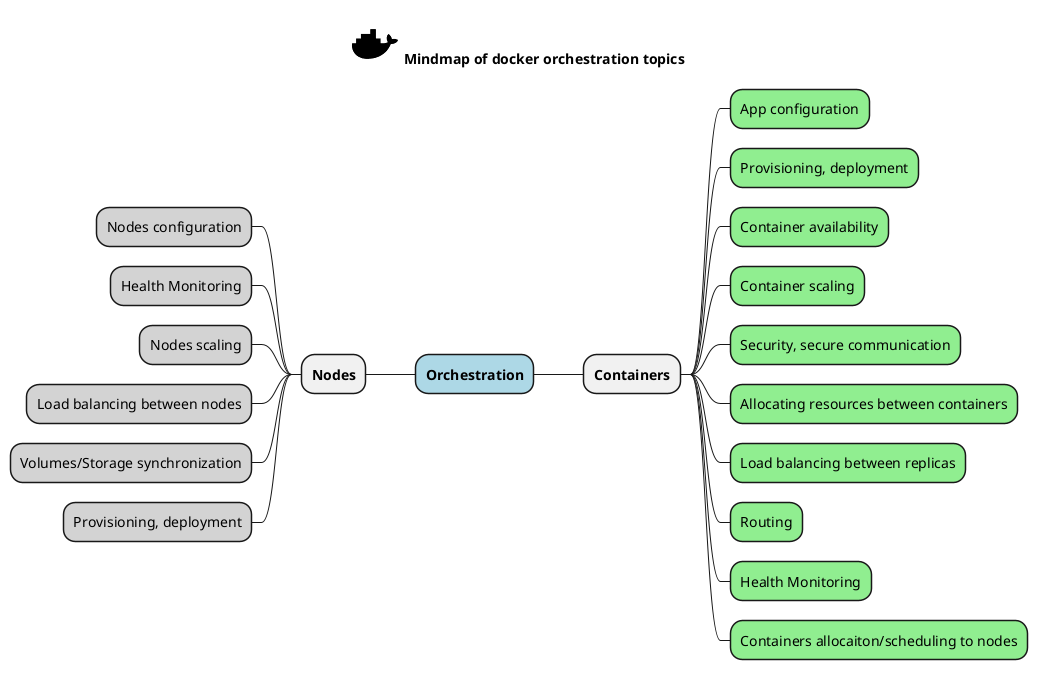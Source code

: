@startmindmap docker-orchesrtation
!include <cloudinsight/docker>

title <$docker> Mindmap of docker orchestration topics

*[#lightblue] **Orchestration**
** **Containers**
***[#lightgreen] App configuration
***[#lightgreen] Provisioning, deployment
***[#lightgreen] Container availability
***[#lightgreen] Container scaling
***[#lightgreen] Security, secure communication
***[#lightgreen] Allocating resources between containers
***[#lightgreen] Load balancing between replicas
***[#lightgreen] Routing
***[#lightgreen] Health Monitoring
***[#lightgreen] Containers allocaiton/scheduling to nodes

left side

** **Nodes**
***[#lightgray] Nodes configuration
***[#lightgray] Health Monitoring
***[#lightgray] Nodes scaling
***[#lightgray] Load balancing between nodes
***[#lightgray] Volumes/Storage synchronization
***[#lightgray] Provisioning, deployment

@endmindmap